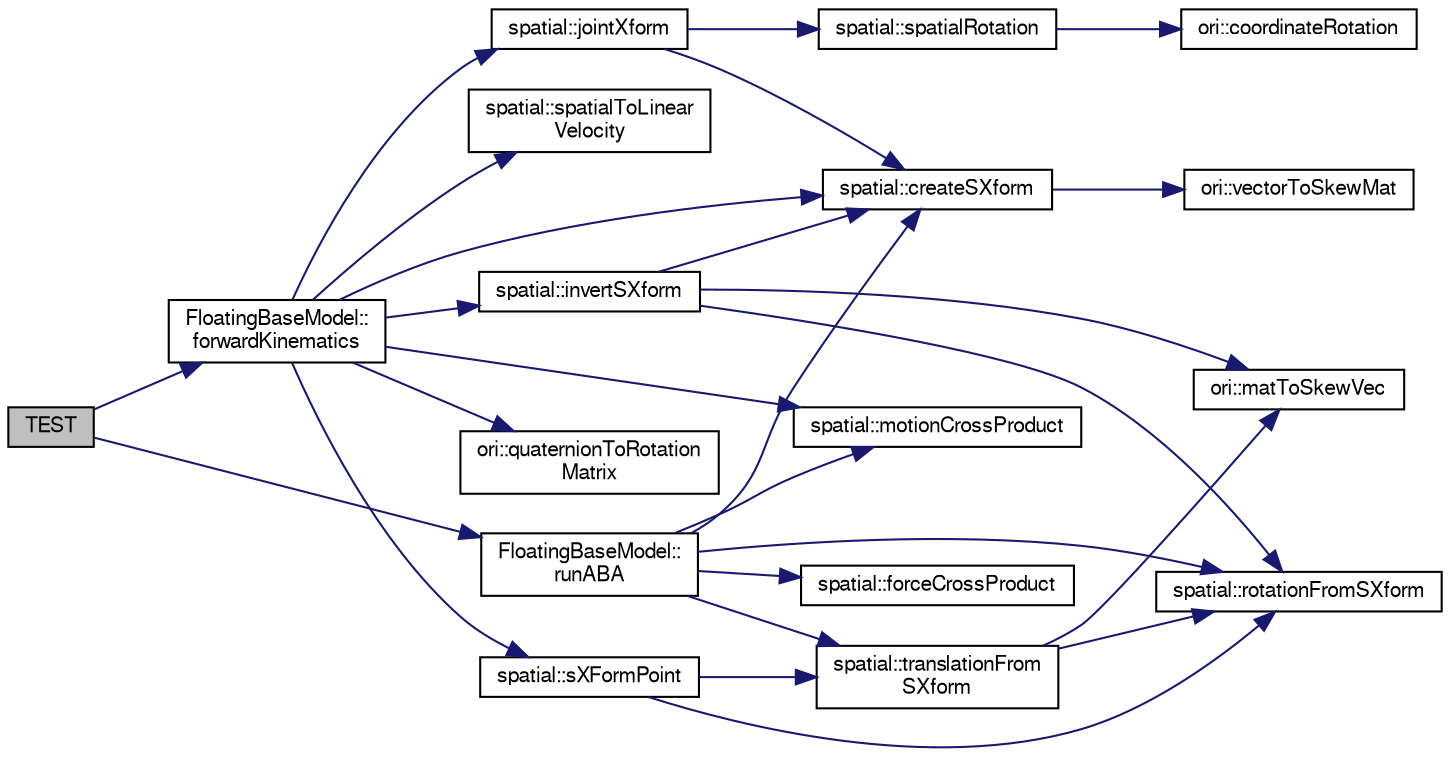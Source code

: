 digraph "TEST"
{
  edge [fontname="FreeSans",fontsize="10",labelfontname="FreeSans",labelfontsize="10"];
  node [fontname="FreeSans",fontsize="10",shape=record];
  rankdir="LR";
  Node1 [label="TEST",height=0.2,width=0.4,color="black", fillcolor="grey75", style="filled", fontcolor="black"];
  Node1 -> Node2 [color="midnightblue",fontsize="10",style="solid",fontname="FreeSans"];
  Node2 [label="FloatingBaseModel::\lforwardKinematics",height=0.2,width=0.4,color="black", fillcolor="white", style="filled",URL="$d6/db1/class_floating_base_model.html#a4c4c27d3bc26c3ad1a3306d16b57f085"];
  Node2 -> Node3 [color="midnightblue",fontsize="10",style="solid",fontname="FreeSans"];
  Node3 [label="spatial::createSXform",height=0.2,width=0.4,color="black", fillcolor="white", style="filled",URL="$de/d1a/namespacespatial.html#ae4a2145f3028087511b4f17c0152ec83"];
  Node3 -> Node4 [color="midnightblue",fontsize="10",style="solid",fontname="FreeSans"];
  Node4 [label="ori::vectorToSkewMat",height=0.2,width=0.4,color="black", fillcolor="white", style="filled",URL="$da/d9b/namespaceori.html#a153f2a76610f0c5524da3f8bf8fa4dfa"];
  Node2 -> Node5 [color="midnightblue",fontsize="10",style="solid",fontname="FreeSans"];
  Node5 [label="ori::quaternionToRotation\lMatrix",height=0.2,width=0.4,color="black", fillcolor="white", style="filled",URL="$da/d9b/namespaceori.html#af88fa91d686c646d41f9b747a6bc90f0"];
  Node2 -> Node6 [color="midnightblue",fontsize="10",style="solid",fontname="FreeSans"];
  Node6 [label="spatial::jointXform",height=0.2,width=0.4,color="black", fillcolor="white", style="filled",URL="$de/d1a/namespacespatial.html#a6440807f3b1854b1708f49048331811a"];
  Node6 -> Node7 [color="midnightblue",fontsize="10",style="solid",fontname="FreeSans"];
  Node7 [label="spatial::spatialRotation",height=0.2,width=0.4,color="black", fillcolor="white", style="filled",URL="$de/d1a/namespacespatial.html#acab0e3d82f9a5385d482b83f2ee88eb1"];
  Node7 -> Node8 [color="midnightblue",fontsize="10",style="solid",fontname="FreeSans"];
  Node8 [label="ori::coordinateRotation",height=0.2,width=0.4,color="black", fillcolor="white", style="filled",URL="$da/d9b/namespaceori.html#a537b8d0769c03e4cd8ef2b9a9dc8a760"];
  Node6 -> Node3 [color="midnightblue",fontsize="10",style="solid",fontname="FreeSans"];
  Node2 -> Node9 [color="midnightblue",fontsize="10",style="solid",fontname="FreeSans"];
  Node9 [label="spatial::motionCrossProduct",height=0.2,width=0.4,color="black", fillcolor="white", style="filled",URL="$de/d1a/namespacespatial.html#a49f73699d3c57d07835e8ab61af3f34a"];
  Node2 -> Node10 [color="midnightblue",fontsize="10",style="solid",fontname="FreeSans"];
  Node10 [label="spatial::invertSXform",height=0.2,width=0.4,color="black", fillcolor="white", style="filled",URL="$de/d1a/namespacespatial.html#af37757ee8ad4510df5478202a62c9502"];
  Node10 -> Node11 [color="midnightblue",fontsize="10",style="solid",fontname="FreeSans"];
  Node11 [label="spatial::rotationFromSXform",height=0.2,width=0.4,color="black", fillcolor="white", style="filled",URL="$de/d1a/namespacespatial.html#abdc3cd991206414d80d9f89be27e3633"];
  Node10 -> Node12 [color="midnightblue",fontsize="10",style="solid",fontname="FreeSans"];
  Node12 [label="ori::matToSkewVec",height=0.2,width=0.4,color="black", fillcolor="white", style="filled",URL="$da/d9b/namespaceori.html#a0d9277fde185aecf3eae4a6d6450d25f"];
  Node10 -> Node3 [color="midnightblue",fontsize="10",style="solid",fontname="FreeSans"];
  Node2 -> Node13 [color="midnightblue",fontsize="10",style="solid",fontname="FreeSans"];
  Node13 [label="spatial::sXFormPoint",height=0.2,width=0.4,color="black", fillcolor="white", style="filled",URL="$de/d1a/namespacespatial.html#ab521121fc7af2392144a78003c100a10"];
  Node13 -> Node11 [color="midnightblue",fontsize="10",style="solid",fontname="FreeSans"];
  Node13 -> Node14 [color="midnightblue",fontsize="10",style="solid",fontname="FreeSans"];
  Node14 [label="spatial::translationFrom\lSXform",height=0.2,width=0.4,color="black", fillcolor="white", style="filled",URL="$de/d1a/namespacespatial.html#aba5e712bd3844d2e6a57dcb071f3f0a5"];
  Node14 -> Node11 [color="midnightblue",fontsize="10",style="solid",fontname="FreeSans"];
  Node14 -> Node12 [color="midnightblue",fontsize="10",style="solid",fontname="FreeSans"];
  Node2 -> Node15 [color="midnightblue",fontsize="10",style="solid",fontname="FreeSans"];
  Node15 [label="spatial::spatialToLinear\lVelocity",height=0.2,width=0.4,color="black", fillcolor="white", style="filled",URL="$de/d1a/namespacespatial.html#a95b2db654a989f56df5a8977a5be12d6"];
  Node1 -> Node16 [color="midnightblue",fontsize="10",style="solid",fontname="FreeSans"];
  Node16 [label="FloatingBaseModel::\lrunABA",height=0.2,width=0.4,color="black", fillcolor="white", style="filled",URL="$d6/db1/class_floating_base_model.html#a620e24c0c340885940f610875a35f3c7"];
  Node16 -> Node17 [color="midnightblue",fontsize="10",style="solid",fontname="FreeSans"];
  Node17 [label="spatial::forceCrossProduct",height=0.2,width=0.4,color="black", fillcolor="white", style="filled",URL="$de/d1a/namespacespatial.html#a705e44e685fd39dbd6c1a9002ae9a344"];
  Node16 -> Node9 [color="midnightblue",fontsize="10",style="solid",fontname="FreeSans"];
  Node16 -> Node11 [color="midnightblue",fontsize="10",style="solid",fontname="FreeSans"];
  Node16 -> Node14 [color="midnightblue",fontsize="10",style="solid",fontname="FreeSans"];
  Node16 -> Node3 [color="midnightblue",fontsize="10",style="solid",fontname="FreeSans"];
}
